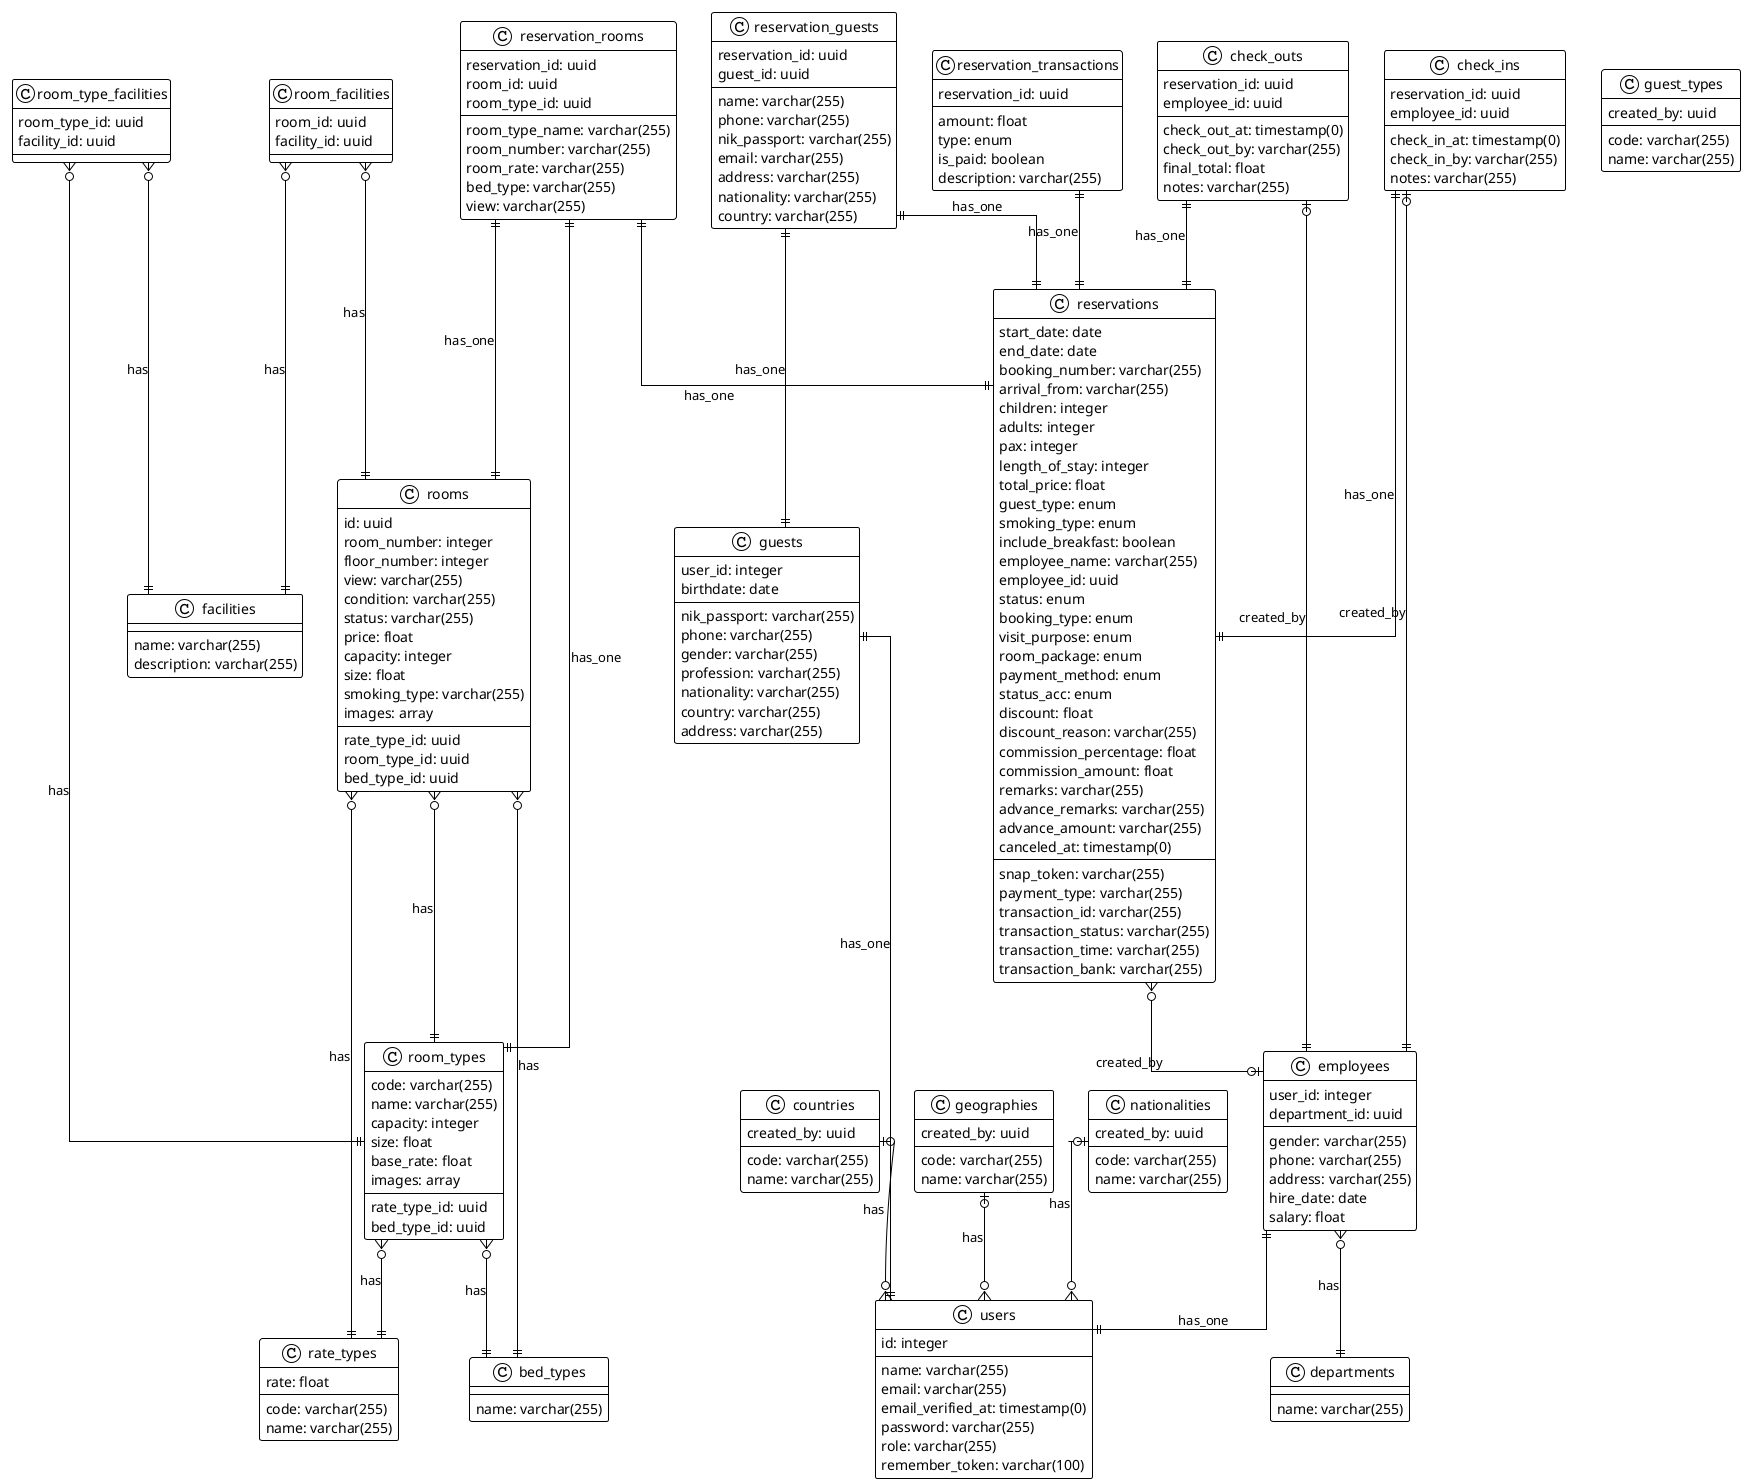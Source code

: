 @startuml

!theme plain
skinparam linetype ortho

class bed_types {
   name: varchar(255)
}
class check_ins {
   reservation_id: uuid
   employee_id: uuid
   --
   check_in_at: timestamp(0)
   check_in_by: varchar(255)
   notes: varchar(255)
}
class check_outs {
   reservation_id: uuid
   employee_id: uuid
   --
   check_out_at: timestamp(0)
   check_out_by: varchar(255)
   final_total: float
   notes: varchar(255)
}
class countries {
   code: varchar(255)
   name: varchar(255)
   created_by: uuid
}
class departments {
   name: varchar(255)
}
class employees {
   user_id: integer
   department_id: uuid
   --
   gender: varchar(255)
   phone: varchar(255)
   address: varchar(255)
   hire_date: date
   salary: float
}
class facilities {
   name: varchar(255)
   description: varchar(255)
}
class geographies {
   code: varchar(255)
   name: varchar(255)
   created_by: uuid
}
class guest_types {
   code: varchar(255)
   name: varchar(255)
   created_by: uuid
}
class guests {
   user_id: integer
   nik_passport: varchar(255)
   phone: varchar(255)
   birthdate: date
   gender: varchar(255)
   profession: varchar(255)
   nationality: varchar(255)
   country: varchar(255)
   address: varchar(255)
}
class nationalities {
   code: varchar(255)
   name: varchar(255)
   created_by: uuid
}
class rate_types {
   code: varchar(255)
   name: varchar(255)
   rate: float
}
class reservation_guests {
   reservation_id: uuid
   guest_id: uuid
   --
   name: varchar(255)
   phone: varchar(255)
   nik_passport: varchar(255)
   email: varchar(255)
   address: varchar(255)
   nationality: varchar(255)
   country: varchar(255)
}
class reservation_rooms {
   reservation_id: uuid
   room_id: uuid
   room_type_id: uuid
   --
   room_type_name: varchar(255)
   room_number: varchar(255)
   room_rate: varchar(255)
   bed_type: varchar(255)
   view: varchar(255)
}
class reservation_transactions {
   reservation_id: uuid
   --
   amount: float
   type: enum
   is_paid: boolean
   description: varchar(255)
}
class reservations {
   start_date: date
   end_date: date
   booking_number: varchar(255)
   arrival_from: varchar(255)
   children: integer
   adults: integer
   pax: integer
   length_of_stay: integer
   total_price: float
   guest_type: enum
   smoking_type: enum
   include_breakfast: boolean
   employee_name: varchar(255)
   employee_id: uuid
   status: enum
   booking_type: enum
   visit_purpose: enum
   room_package: enum
   payment_method: enum
   status_acc: enum
   discount: float
   discount_reason: varchar(255)
   commission_percentage: float
   commission_amount: float
   remarks: varchar(255)
   advance_remarks: varchar(255)
   advance_amount: varchar(255)
   canceled_at: timestamp(0)
   --
   snap_token: varchar(255)
   payment_type: varchar(255)
   transaction_id: varchar(255)
   transaction_status: varchar(255)
   transaction_time: varchar(255)
   transaction_bank: varchar(255)
}
class room_facilities {
   room_id: uuid
   facility_id: uuid
}
class room_type_facilities {
   room_type_id: uuid
   facility_id: uuid
}
class room_types {
   code: varchar(255)
   name: varchar(255)
   capacity: integer
   size: float
   base_rate: float
   images: array
   --
   rate_type_id: uuid
   bed_type_id: uuid
}
class rooms {
   id: uuid
   room_number: integer
   floor_number: integer
   view: varchar(255)
   condition: varchar(255)
   status: varchar(255)
   price: float
   capacity: integer
   size: float
   smoking_type: varchar(255)
   images: array
   --
   rate_type_id: uuid
   room_type_id: uuid
   bed_type_id: uuid
}
class users {
   id: integer
   name: varchar(255)
   email: varchar(255)
   email_verified_at: timestamp(0)
   password: varchar(255)
   role: varchar(255)
   remember_token: varchar(100)
}

check_ins |o--|| employees  : created_by
check_outs |o--|| employees  : created_by
check_ins ||--|| reservations : has_one
check_outs ||--|| reservations : has_one
countries |o--o{ users : has
employees }o--|| departments : has
employees ||--|| users : has_one
geographies |o--o{ users : has
guests ||--|| users : has_one
nationalities |o--o{ users : has
reservation_guests ||--|| guests : has_one
reservation_guests ||--|| reservations : has_one
reservation_rooms ||--|| room_types : has_one
reservation_rooms ||--|| rooms : has_one
reservation_rooms ||--|| reservations : has_one
reservation_transactions ||--|| reservations : has_one
reservations }o--o| employees : created_by
room_facilities }o--|| facilities : has
room_facilities }o--|| rooms : has
room_type_facilities }o--|| facilities : has
room_type_facilities }o--|| room_types : has
room_types }o--|| bed_types : has
room_types }o--|| rate_types : has
rooms }o--|| bed_types : has
rooms }o--|| rate_types : has
rooms }o--|| room_types : has

@enduml
